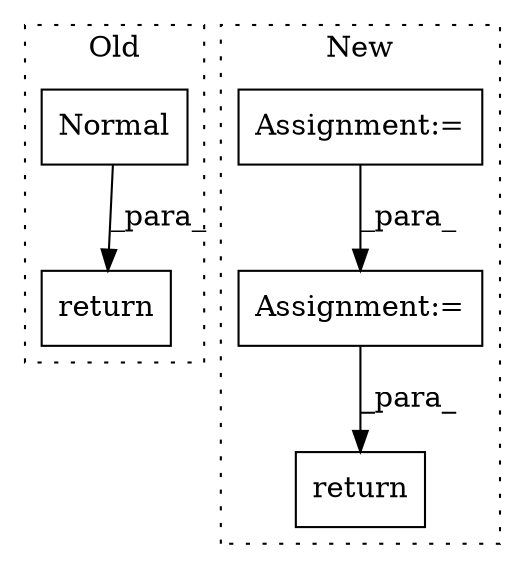 digraph G {
subgraph cluster0 {
1 [label="Normal" a="32" s="6803,6829" l="7,1" shape="box"];
4 [label="return" a="41" s="7515" l="7" shape="box"];
label = "Old";
style="dotted";
}
subgraph cluster1 {
2 [label="return" a="41" s="7640" l="7" shape="box"];
3 [label="Assignment:=" a="7" s="7019" l="1" shape="box"];
5 [label="Assignment:=" a="7" s="7072" l="1" shape="box"];
label = "New";
style="dotted";
}
1 -> 4 [label="_para_"];
3 -> 5 [label="_para_"];
5 -> 2 [label="_para_"];
}